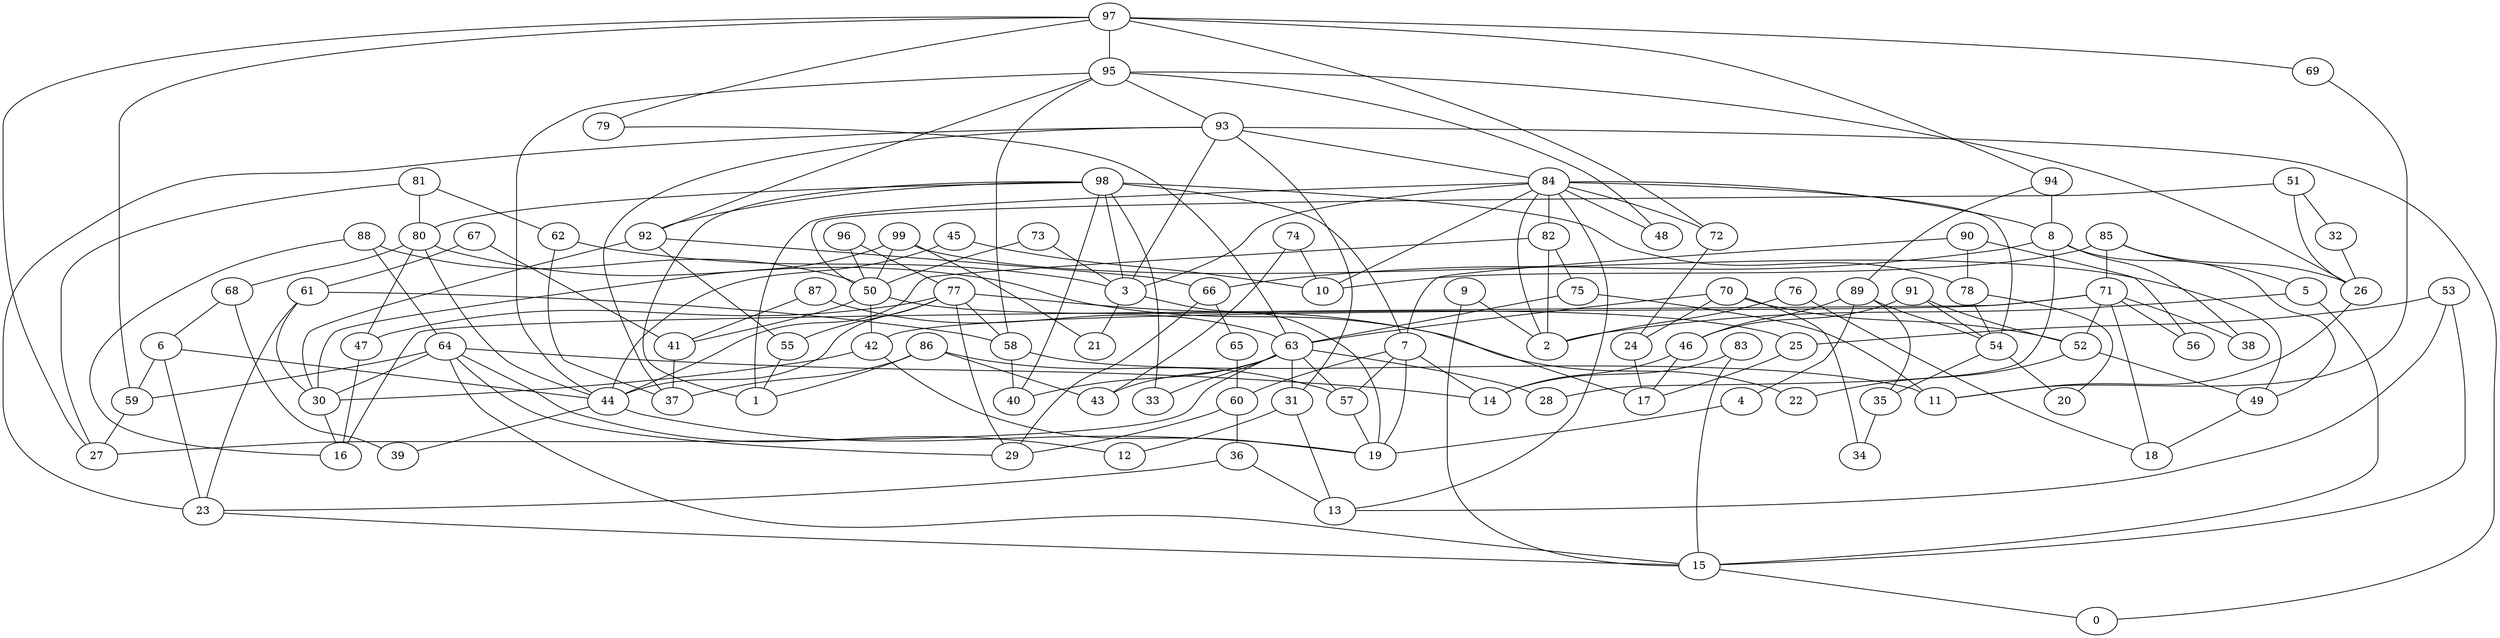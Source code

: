 digraph GG_graph {

subgraph G_graph {
edge [color = black]
"73" -> "3" [dir = none]
"73" -> "50" [dir = none]
"99" -> "21" [dir = none]
"99" -> "30" [dir = none]
"99" -> "50" [dir = none]
"99" -> "49" [dir = none]
"77" -> "58" [dir = none]
"77" -> "47" [dir = none]
"77" -> "55" [dir = none]
"77" -> "29" [dir = none]
"77" -> "22" [dir = none]
"77" -> "44" [dir = none]
"42" -> "19" [dir = none]
"42" -> "30" [dir = none]
"79" -> "63" [dir = none]
"61" -> "58" [dir = none]
"61" -> "23" [dir = none]
"61" -> "30" [dir = none]
"63" -> "43" [dir = none]
"63" -> "57" [dir = none]
"63" -> "33" [dir = none]
"63" -> "28" [dir = none]
"63" -> "27" [dir = none]
"63" -> "31" [dir = none]
"63" -> "40" [dir = none]
"94" -> "8" [dir = none]
"94" -> "89" [dir = none]
"97" -> "69" [dir = none]
"97" -> "72" [dir = none]
"97" -> "59" [dir = none]
"97" -> "95" [dir = none]
"97" -> "79" [dir = none]
"97" -> "94" [dir = none]
"97" -> "27" [dir = none]
"65" -> "60" [dir = none]
"7" -> "57" [dir = none]
"7" -> "14" [dir = none]
"7" -> "60" [dir = none]
"7" -> "19" [dir = none]
"90" -> "56" [dir = none]
"90" -> "78" [dir = none]
"90" -> "7" [dir = none]
"49" -> "18" [dir = none]
"98" -> "78" [dir = none]
"98" -> "40" [dir = none]
"98" -> "92" [dir = none]
"98" -> "3" [dir = none]
"98" -> "1" [dir = none]
"98" -> "33" [dir = none]
"98" -> "7" [dir = none]
"98" -> "80" [dir = none]
"50" -> "25" [dir = none]
"50" -> "41" [dir = none]
"50" -> "42" [dir = none]
"67" -> "41" [dir = none]
"67" -> "61" [dir = none]
"59" -> "27" [dir = none]
"6" -> "23" [dir = none]
"6" -> "44" [dir = none]
"6" -> "59" [dir = none]
"88" -> "16" [dir = none]
"88" -> "64" [dir = none]
"88" -> "50" [dir = none]
"92" -> "55" [dir = none]
"92" -> "30" [dir = none]
"92" -> "66" [dir = none]
"24" -> "17" [dir = none]
"66" -> "65" [dir = none]
"66" -> "29" [dir = none]
"70" -> "34" [dir = none]
"70" -> "52" [dir = none]
"70" -> "63" [dir = none]
"70" -> "24" [dir = none]
"52" -> "22" [dir = none]
"52" -> "49" [dir = none]
"91" -> "46" [dir = none]
"91" -> "54" [dir = none]
"91" -> "52" [dir = none]
"25" -> "17" [dir = none]
"68" -> "39" [dir = none]
"68" -> "6" [dir = none]
"55" -> "1" [dir = none]
"62" -> "3" [dir = none]
"62" -> "37" [dir = none]
"3" -> "19" [dir = none]
"3" -> "21" [dir = none]
"15" -> "0" [dir = none]
"35" -> "34" [dir = none]
"8" -> "38" [dir = none]
"8" -> "66" [dir = none]
"8" -> "49" [dir = none]
"8" -> "28" [dir = none]
"83" -> "15" [dir = none]
"83" -> "14" [dir = none]
"41" -> "37" [dir = none]
"78" -> "20" [dir = none]
"78" -> "54" [dir = none]
"36" -> "23" [dir = none]
"36" -> "13" [dir = none]
"80" -> "47" [dir = none]
"80" -> "17" [dir = none]
"80" -> "44" [dir = none]
"80" -> "68" [dir = none]
"58" -> "11" [dir = none]
"58" -> "40" [dir = none]
"30" -> "16" [dir = none]
"84" -> "10" [dir = none]
"84" -> "48" [dir = none]
"84" -> "2" [dir = none]
"84" -> "8" [dir = none]
"84" -> "1" [dir = none]
"84" -> "3" [dir = none]
"84" -> "13" [dir = none]
"84" -> "82" [dir = none]
"84" -> "54" [dir = none]
"84" -> "72" [dir = none]
"89" -> "46" [dir = none]
"89" -> "54" [dir = none]
"89" -> "35" [dir = none]
"89" -> "4" [dir = none]
"82" -> "44" [dir = none]
"82" -> "2" [dir = none]
"82" -> "75" [dir = none]
"54" -> "35" [dir = none]
"54" -> "20" [dir = none]
"93" -> "0" [dir = none]
"93" -> "37" [dir = none]
"93" -> "84" [dir = none]
"93" -> "23" [dir = none]
"93" -> "3" [dir = none]
"93" -> "31" [dir = none]
"9" -> "2" [dir = none]
"9" -> "15" [dir = none]
"23" -> "15" [dir = none]
"26" -> "11" [dir = none]
"85" -> "26" [dir = none]
"85" -> "71" [dir = none]
"85" -> "5" [dir = none]
"85" -> "10" [dir = none]
"75" -> "11" [dir = none]
"75" -> "63" [dir = none]
"72" -> "24" [dir = none]
"53" -> "15" [dir = none]
"53" -> "13" [dir = none]
"53" -> "25" [dir = none]
"64" -> "59" [dir = none]
"64" -> "30" [dir = none]
"64" -> "14" [dir = none]
"64" -> "29" [dir = none]
"64" -> "15" [dir = none]
"64" -> "12" [dir = none]
"4" -> "19" [dir = none]
"87" -> "63" [dir = none]
"87" -> "41" [dir = none]
"86" -> "57" [dir = none]
"86" -> "1" [dir = none]
"86" -> "37" [dir = none]
"86" -> "43" [dir = none]
"32" -> "26" [dir = none]
"51" -> "26" [dir = none]
"51" -> "50" [dir = none]
"51" -> "32" [dir = none]
"74" -> "43" [dir = none]
"74" -> "10" [dir = none]
"44" -> "19" [dir = none]
"44" -> "39" [dir = none]
"57" -> "19" [dir = none]
"45" -> "44" [dir = none]
"45" -> "10" [dir = none]
"31" -> "12" [dir = none]
"31" -> "13" [dir = none]
"81" -> "80" [dir = none]
"81" -> "27" [dir = none]
"81" -> "62" [dir = none]
"69" -> "11" [dir = none]
"95" -> "44" [dir = none]
"95" -> "92" [dir = none]
"95" -> "58" [dir = none]
"95" -> "93" [dir = none]
"95" -> "26" [dir = none]
"95" -> "48" [dir = none]
"76" -> "2" [dir = none]
"76" -> "18" [dir = none]
"71" -> "16" [dir = none]
"71" -> "42" [dir = none]
"71" -> "52" [dir = none]
"71" -> "56" [dir = none]
"71" -> "38" [dir = none]
"71" -> "18" [dir = none]
"60" -> "29" [dir = none]
"60" -> "36" [dir = none]
"47" -> "16" [dir = none]
"96" -> "50" [dir = none]
"96" -> "77" [dir = none]
"5" -> "15" [dir = none]
"5" -> "2" [dir = none]
"46" -> "17" [dir = none]
"46" -> "14" [dir = none]
}

}
